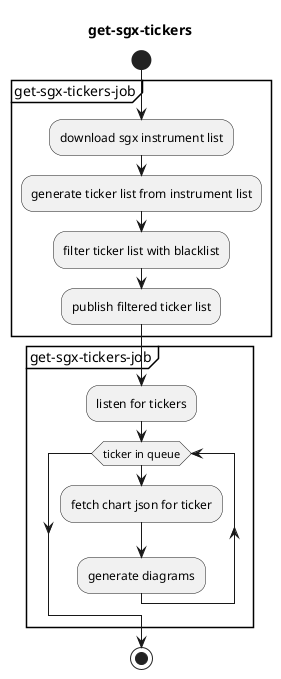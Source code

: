 'java -jar C:\Apps\bin\plantuml.jar -verbose .\x.puml

@startuml

title get-sgx-tickers

start

partition get-sgx-tickers-job {
    :download sgx instrument list;
    :generate ticker list from instrument list;
    :filter ticker list with blacklist;
    :publish filtered ticker list;
}

partition get-sgx-tickers-job {
    :listen for tickers;
    while (ticker in queue)
        :fetch chart json for ticker;
        :generate diagrams;
    endwhile
}

stop

@enduml
